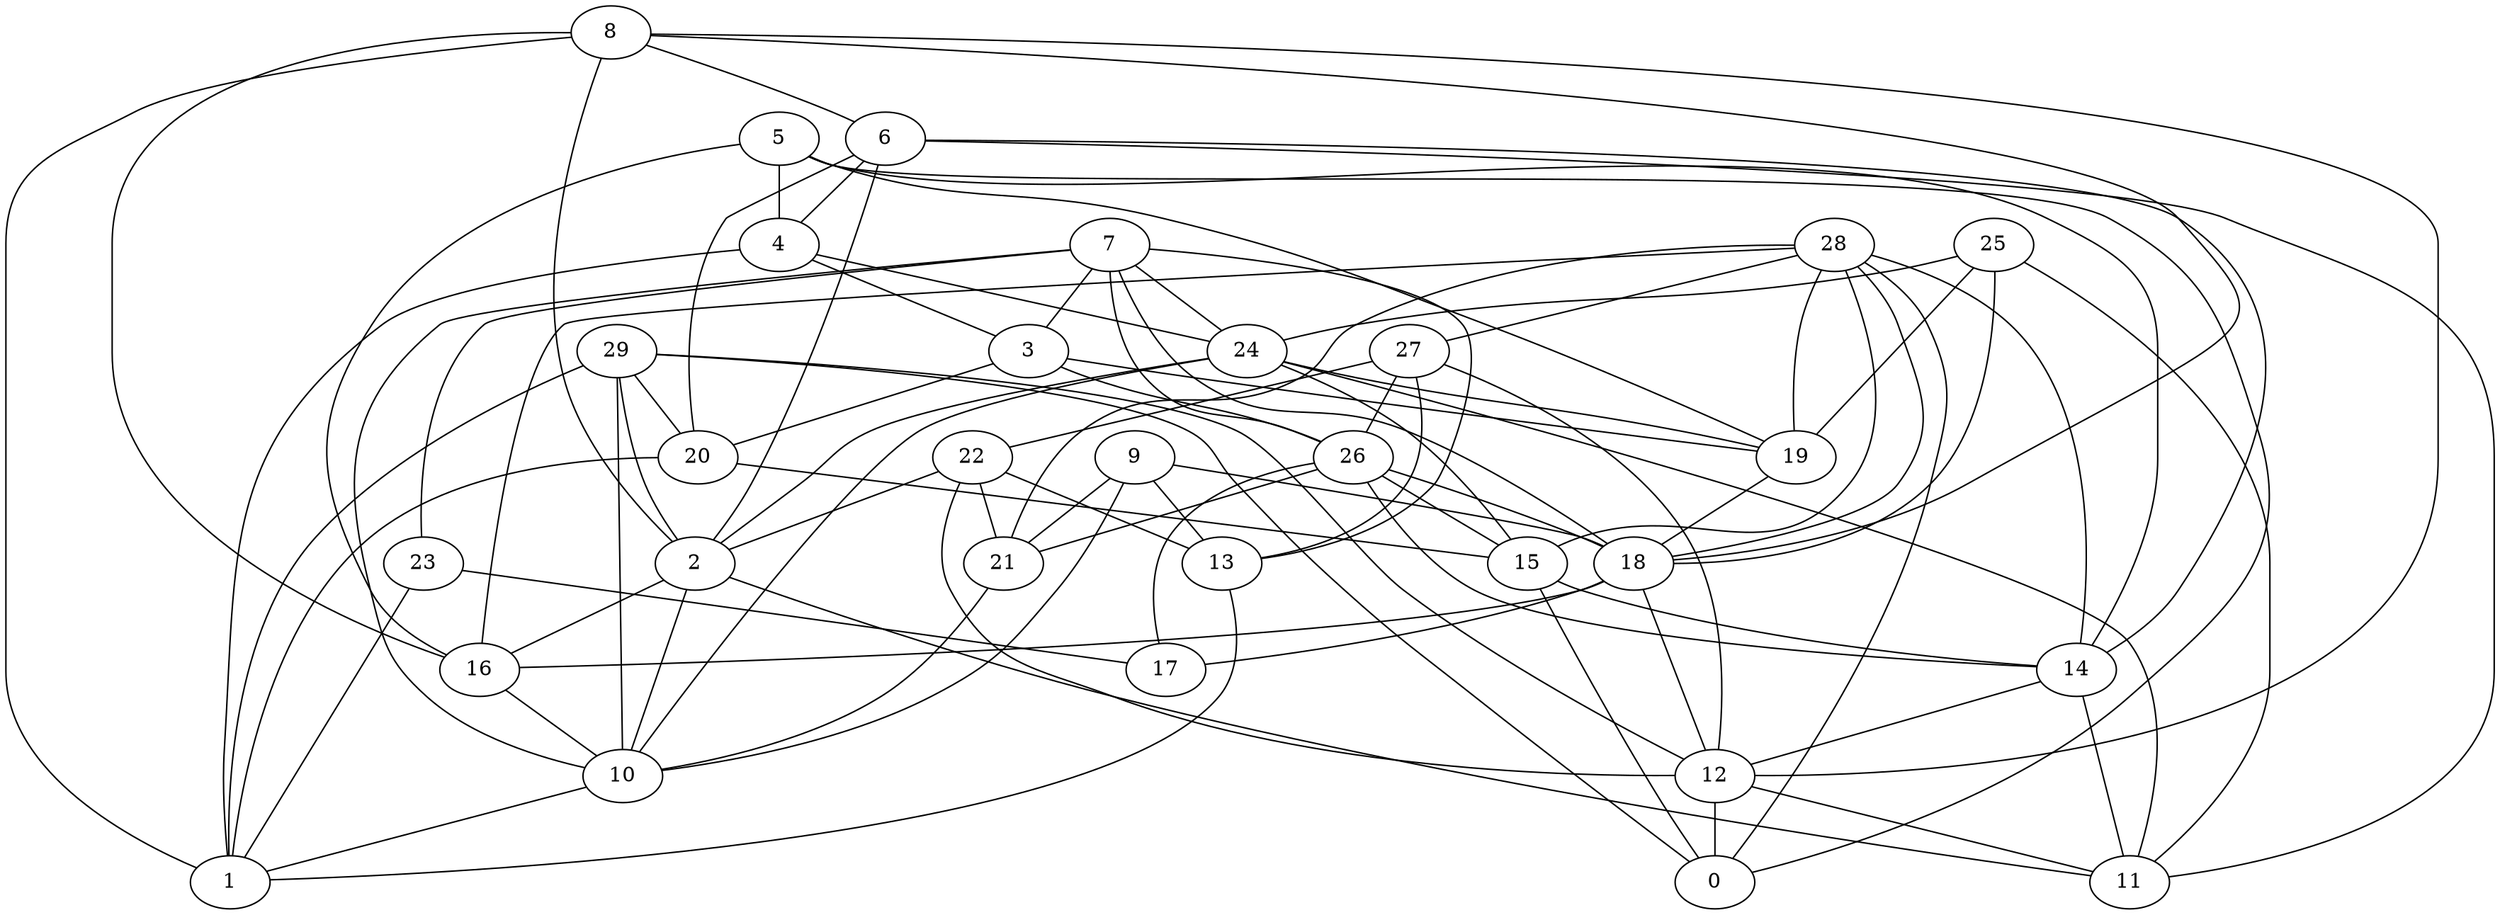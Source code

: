 digraph GG_graph {

subgraph G_graph {
edge [color = black]
"27" -> "22" [dir = none]
"14" -> "11" [dir = none]
"26" -> "15" [dir = none]
"26" -> "17" [dir = none]
"21" -> "10" [dir = none]
"23" -> "17" [dir = none]
"22" -> "12" [dir = none]
"9" -> "21" [dir = none]
"12" -> "0" [dir = none]
"7" -> "13" [dir = none]
"7" -> "24" [dir = none]
"7" -> "23" [dir = none]
"7" -> "18" [dir = none]
"28" -> "14" [dir = none]
"28" -> "18" [dir = none]
"28" -> "16" [dir = none]
"28" -> "19" [dir = none]
"16" -> "10" [dir = none]
"18" -> "12" [dir = none]
"3" -> "20" [dir = none]
"3" -> "19" [dir = none]
"6" -> "20" [dir = none]
"29" -> "20" [dir = none]
"5" -> "19" [dir = none]
"4" -> "1" [dir = none]
"4" -> "3" [dir = none]
"2" -> "16" [dir = none]
"25" -> "19" [dir = none]
"8" -> "12" [dir = none]
"8" -> "18" [dir = none]
"8" -> "6" [dir = none]
"9" -> "18" [dir = none]
"5" -> "14" [dir = none]
"12" -> "11" [dir = none]
"29" -> "10" [dir = none]
"24" -> "19" [dir = none]
"26" -> "21" [dir = none]
"20" -> "15" [dir = none]
"5" -> "4" [dir = none]
"23" -> "1" [dir = none]
"29" -> "2" [dir = none]
"8" -> "16" [dir = none]
"5" -> "16" [dir = none]
"25" -> "24" [dir = none]
"27" -> "12" [dir = none]
"4" -> "24" [dir = none]
"28" -> "21" [dir = none]
"18" -> "16" [dir = none]
"29" -> "12" [dir = none]
"6" -> "14" [dir = none]
"22" -> "21" [dir = none]
"22" -> "13" [dir = none]
"24" -> "15" [dir = none]
"29" -> "0" [dir = none]
"24" -> "10" [dir = none]
"20" -> "1" [dir = none]
"27" -> "26" [dir = none]
"6" -> "4" [dir = none]
"10" -> "1" [dir = none]
"27" -> "13" [dir = none]
"7" -> "10" [dir = none]
"15" -> "0" [dir = none]
"28" -> "0" [dir = none]
"28" -> "27" [dir = none]
"7" -> "26" [dir = none]
"19" -> "18" [dir = none]
"9" -> "13" [dir = none]
"5" -> "0" [dir = none]
"25" -> "11" [dir = none]
"24" -> "2" [dir = none]
"8" -> "2" [dir = none]
"22" -> "2" [dir = none]
"13" -> "1" [dir = none]
"26" -> "14" [dir = none]
"18" -> "17" [dir = none]
"3" -> "26" [dir = none]
"9" -> "10" [dir = none]
"15" -> "14" [dir = none]
"8" -> "1" [dir = none]
"29" -> "1" [dir = none]
"28" -> "15" [dir = none]
"24" -> "11" [dir = none]
"6" -> "11" [dir = none]
"14" -> "12" [dir = none]
"6" -> "2" [dir = none]
"25" -> "18" [dir = none]
"26" -> "18" [dir = none]
"7" -> "3" [dir = none]
"2" -> "10" [dir = none]
"2" -> "11" [dir = none]
}

}
